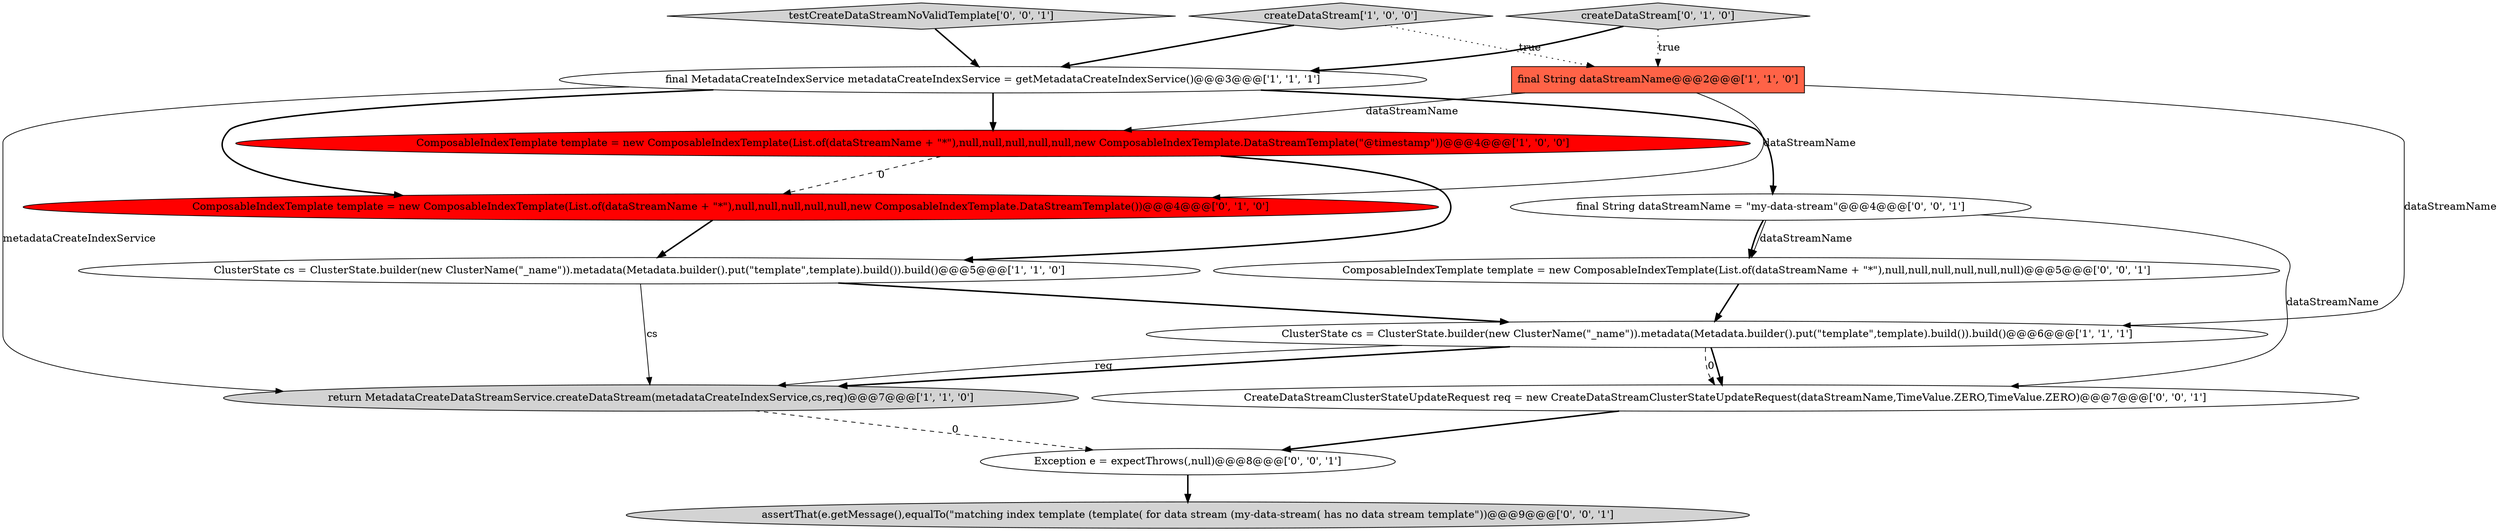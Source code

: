 digraph {
3 [style = filled, label = "return MetadataCreateDataStreamService.createDataStream(metadataCreateIndexService,cs,req)@@@7@@@['1', '1', '0']", fillcolor = lightgray, shape = ellipse image = "AAA0AAABBB1BBB"];
7 [style = filled, label = "createDataStream['0', '1', '0']", fillcolor = lightgray, shape = diamond image = "AAA0AAABBB2BBB"];
1 [style = filled, label = "final MetadataCreateIndexService metadataCreateIndexService = getMetadataCreateIndexService()@@@3@@@['1', '1', '1']", fillcolor = white, shape = ellipse image = "AAA0AAABBB1BBB"];
0 [style = filled, label = "final String dataStreamName@@@2@@@['1', '1', '0']", fillcolor = tomato, shape = box image = "AAA0AAABBB1BBB"];
8 [style = filled, label = "ComposableIndexTemplate template = new ComposableIndexTemplate(List.of(dataStreamName + \"*\"),null,null,null,null,null,new ComposableIndexTemplate.DataStreamTemplate())@@@4@@@['0', '1', '0']", fillcolor = red, shape = ellipse image = "AAA1AAABBB2BBB"];
12 [style = filled, label = "CreateDataStreamClusterStateUpdateRequest req = new CreateDataStreamClusterStateUpdateRequest(dataStreamName,TimeValue.ZERO,TimeValue.ZERO)@@@7@@@['0', '0', '1']", fillcolor = white, shape = ellipse image = "AAA0AAABBB3BBB"];
13 [style = filled, label = "ComposableIndexTemplate template = new ComposableIndexTemplate(List.of(dataStreamName + \"*\"),null,null,null,null,null,null)@@@5@@@['0', '0', '1']", fillcolor = white, shape = ellipse image = "AAA0AAABBB3BBB"];
14 [style = filled, label = "assertThat(e.getMessage(),equalTo(\"matching index template (template( for data stream (my-data-stream( has no data stream template\"))@@@9@@@['0', '0', '1']", fillcolor = lightgray, shape = ellipse image = "AAA0AAABBB3BBB"];
4 [style = filled, label = "ClusterState cs = ClusterState.builder(new ClusterName(\"_name\")).metadata(Metadata.builder().put(\"template\",template).build()).build()@@@5@@@['1', '1', '0']", fillcolor = white, shape = ellipse image = "AAA0AAABBB1BBB"];
10 [style = filled, label = "Exception e = expectThrows(,null)@@@8@@@['0', '0', '1']", fillcolor = white, shape = ellipse image = "AAA0AAABBB3BBB"];
2 [style = filled, label = "ComposableIndexTemplate template = new ComposableIndexTemplate(List.of(dataStreamName + \"*\"),null,null,null,null,null,new ComposableIndexTemplate.DataStreamTemplate(\"@timestamp\"))@@@4@@@['1', '0', '0']", fillcolor = red, shape = ellipse image = "AAA1AAABBB1BBB"];
9 [style = filled, label = "final String dataStreamName = \"my-data-stream\"@@@4@@@['0', '0', '1']", fillcolor = white, shape = ellipse image = "AAA0AAABBB3BBB"];
6 [style = filled, label = "createDataStream['1', '0', '0']", fillcolor = lightgray, shape = diamond image = "AAA0AAABBB1BBB"];
5 [style = filled, label = "ClusterState cs = ClusterState.builder(new ClusterName(\"_name\")).metadata(Metadata.builder().put(\"template\",template).build()).build()@@@6@@@['1', '1', '1']", fillcolor = white, shape = ellipse image = "AAA0AAABBB1BBB"];
11 [style = filled, label = "testCreateDataStreamNoValidTemplate['0', '0', '1']", fillcolor = lightgray, shape = diamond image = "AAA0AAABBB3BBB"];
5->3 [style = bold, label=""];
5->3 [style = solid, label="req"];
5->12 [style = dashed, label="0"];
7->1 [style = bold, label=""];
1->8 [style = bold, label=""];
10->14 [style = bold, label=""];
11->1 [style = bold, label=""];
0->8 [style = solid, label="dataStreamName"];
7->0 [style = dotted, label="true"];
2->4 [style = bold, label=""];
2->8 [style = dashed, label="0"];
1->9 [style = bold, label=""];
0->5 [style = solid, label="dataStreamName"];
6->1 [style = bold, label=""];
12->10 [style = bold, label=""];
1->3 [style = solid, label="metadataCreateIndexService"];
0->2 [style = solid, label="dataStreamName"];
5->12 [style = bold, label=""];
9->12 [style = solid, label="dataStreamName"];
13->5 [style = bold, label=""];
1->2 [style = bold, label=""];
3->10 [style = dashed, label="0"];
6->0 [style = dotted, label="true"];
8->4 [style = bold, label=""];
4->5 [style = bold, label=""];
4->3 [style = solid, label="cs"];
9->13 [style = solid, label="dataStreamName"];
9->13 [style = bold, label=""];
}
